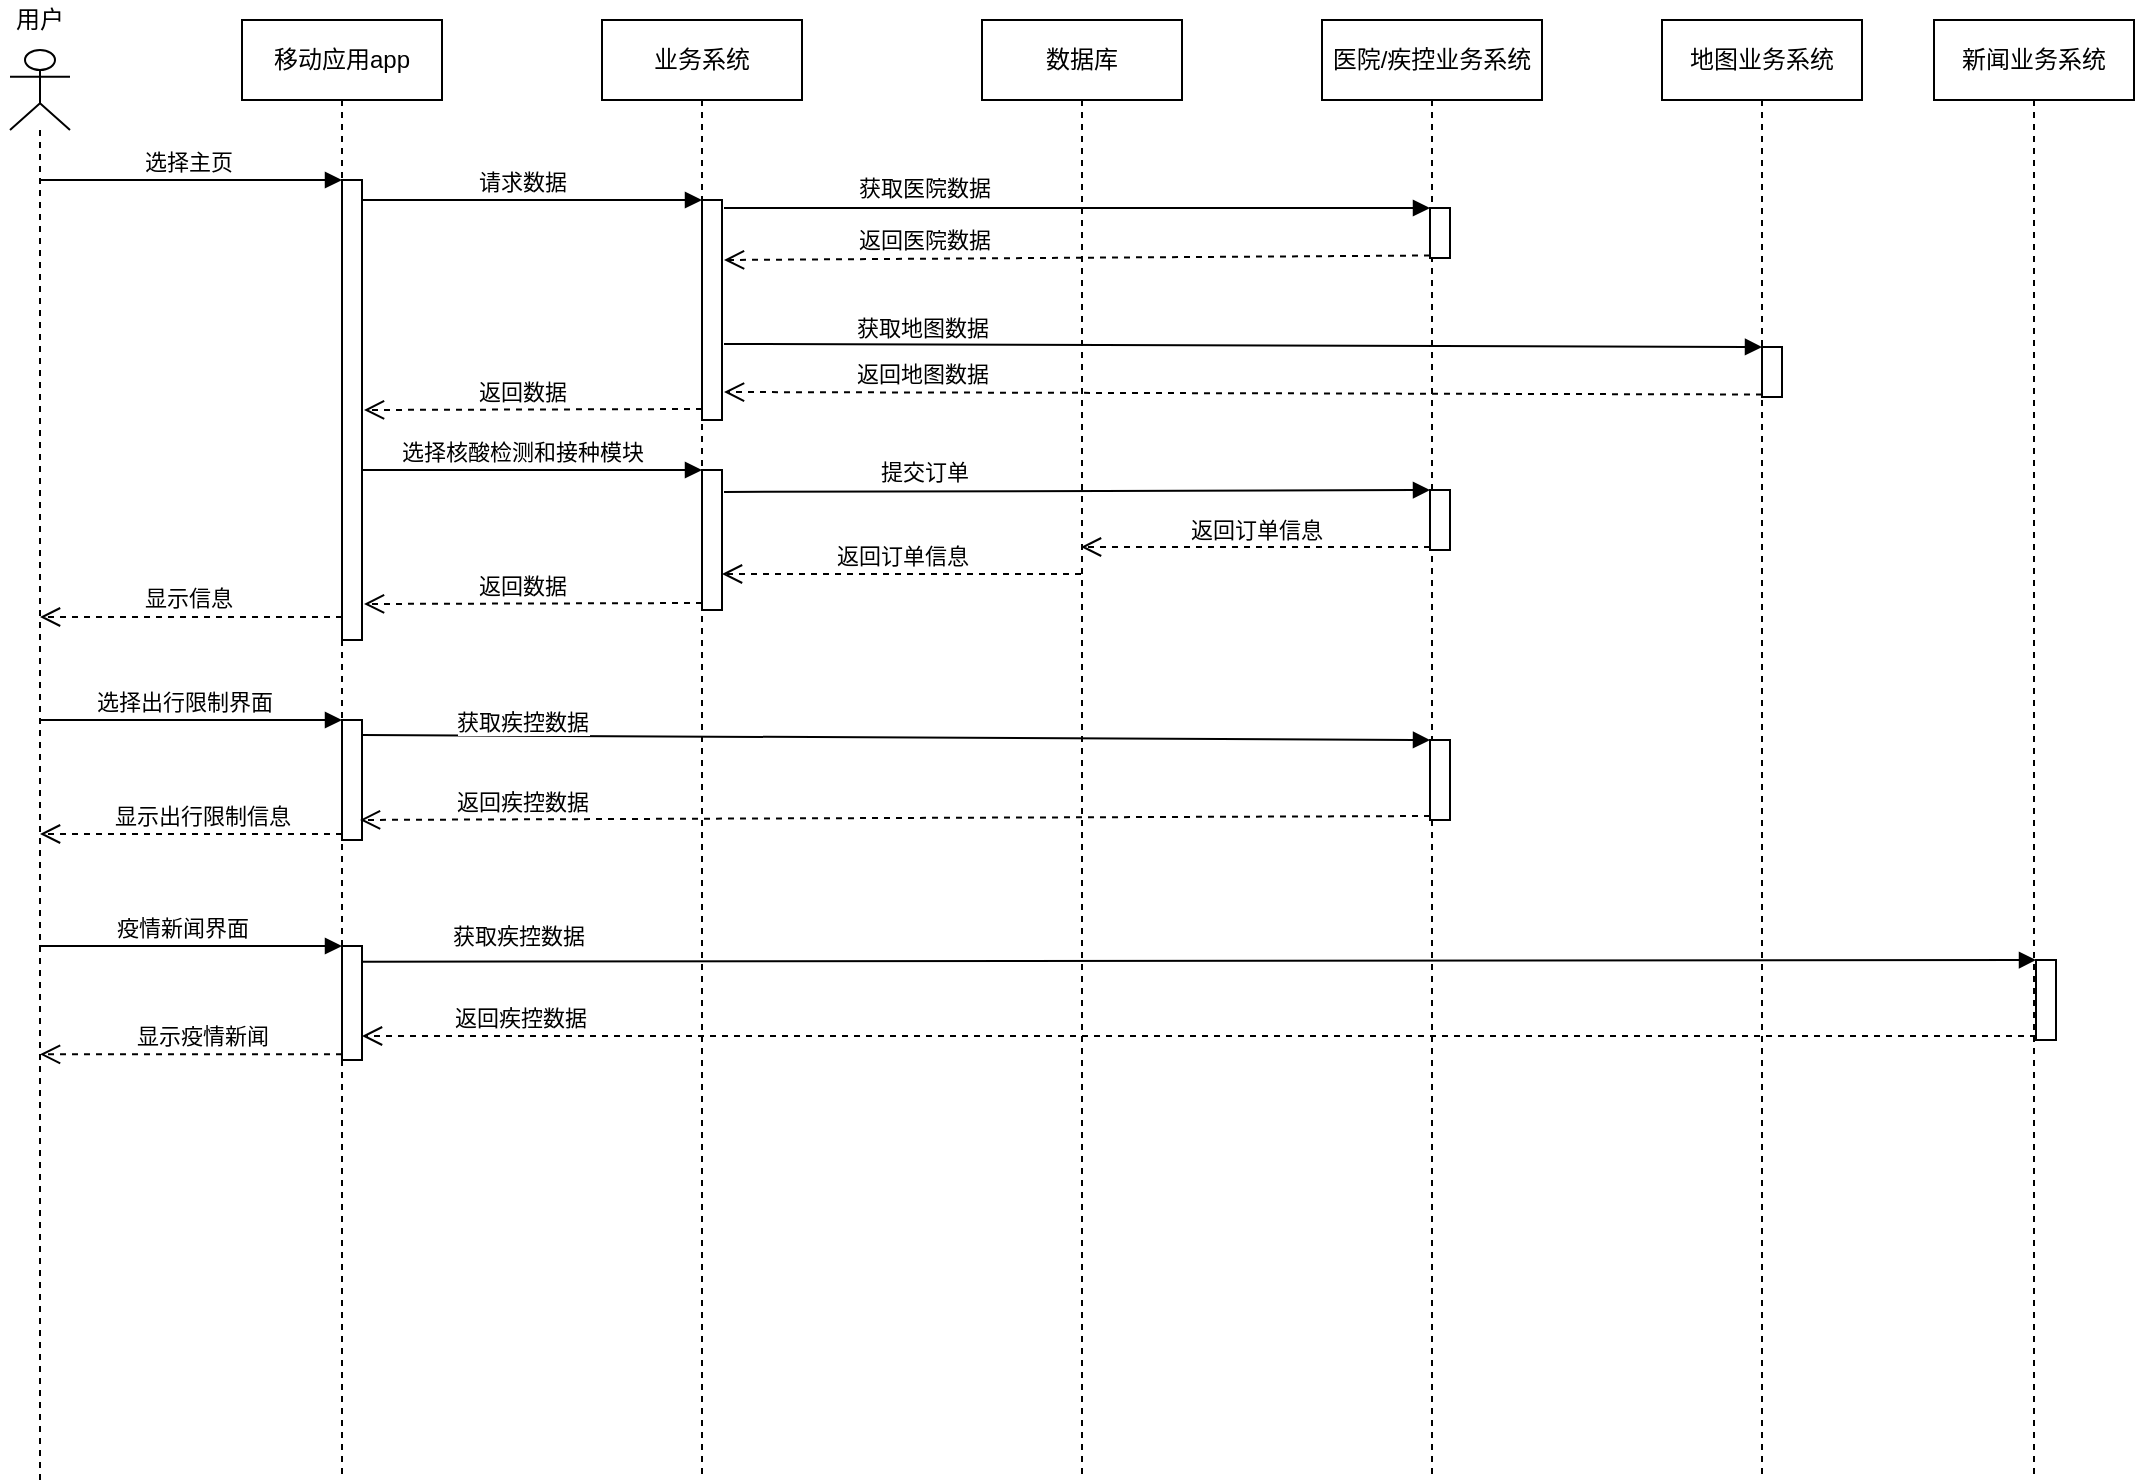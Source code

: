 <mxfile version="14.8.4" type="github">
  <diagram name="Page-1" id="13e1069c-82ec-6db2-03f1-153e76fe0fe0">
    <mxGraphModel dx="1422" dy="754" grid="1" gridSize="10" guides="1" tooltips="1" connect="1" arrows="1" fold="1" page="1" pageScale="1" pageWidth="1100" pageHeight="850" background="none" math="0" shadow="0">
      <root>
        <mxCell id="0" />
        <mxCell id="1" parent="0" />
        <mxCell id="oP3wAesygdWyLUDpBNUL-1" value="" style="shape=umlLifeline;participant=umlActor;perimeter=lifelinePerimeter;whiteSpace=wrap;html=1;container=1;collapsible=0;recursiveResize=0;verticalAlign=top;spacingTop=36;outlineConnect=0;size=40;" vertex="1" parent="1">
          <mxGeometry x="144" y="125" width="30" height="715" as="geometry" />
        </mxCell>
        <mxCell id="oP3wAesygdWyLUDpBNUL-2" value="移动应用app" style="shape=umlLifeline;perimeter=lifelinePerimeter;whiteSpace=wrap;html=1;container=1;collapsible=0;recursiveResize=0;outlineConnect=0;" vertex="1" parent="1">
          <mxGeometry x="260" y="110" width="100" height="730" as="geometry" />
        </mxCell>
        <mxCell id="oP3wAesygdWyLUDpBNUL-32" value="" style="html=1;points=[];perimeter=orthogonalPerimeter;" vertex="1" parent="oP3wAesygdWyLUDpBNUL-2">
          <mxGeometry x="50" y="350" width="10" height="60" as="geometry" />
        </mxCell>
        <mxCell id="oP3wAesygdWyLUDpBNUL-3" value="业务系统" style="shape=umlLifeline;perimeter=lifelinePerimeter;whiteSpace=wrap;html=1;container=1;collapsible=0;recursiveResize=0;outlineConnect=0;" vertex="1" parent="1">
          <mxGeometry x="440" y="110" width="100" height="730" as="geometry" />
        </mxCell>
        <mxCell id="oP3wAesygdWyLUDpBNUL-4" value="数据库" style="shape=umlLifeline;perimeter=lifelinePerimeter;whiteSpace=wrap;html=1;container=1;collapsible=0;recursiveResize=0;outlineConnect=0;" vertex="1" parent="1">
          <mxGeometry x="630" y="110" width="100" height="730" as="geometry" />
        </mxCell>
        <mxCell id="oP3wAesygdWyLUDpBNUL-5" value="医院/疾控业务系统" style="shape=umlLifeline;perimeter=lifelinePerimeter;whiteSpace=wrap;html=1;container=1;collapsible=0;recursiveResize=0;outlineConnect=0;" vertex="1" parent="1">
          <mxGeometry x="800" y="110" width="110" height="730" as="geometry" />
        </mxCell>
        <mxCell id="oP3wAesygdWyLUDpBNUL-13" value="" style="html=1;points=[];perimeter=orthogonalPerimeter;" vertex="1" parent="oP3wAesygdWyLUDpBNUL-5">
          <mxGeometry x="54" y="94" width="10" height="25" as="geometry" />
        </mxCell>
        <mxCell id="oP3wAesygdWyLUDpBNUL-20" value="" style="html=1;points=[];perimeter=orthogonalPerimeter;" vertex="1" parent="oP3wAesygdWyLUDpBNUL-5">
          <mxGeometry x="54" y="235" width="10" height="30" as="geometry" />
        </mxCell>
        <mxCell id="oP3wAesygdWyLUDpBNUL-6" value="地图业务系统" style="shape=umlLifeline;perimeter=lifelinePerimeter;whiteSpace=wrap;html=1;container=1;collapsible=0;recursiveResize=0;outlineConnect=0;" vertex="1" parent="1">
          <mxGeometry x="970" y="110" width="100" height="730" as="geometry" />
        </mxCell>
        <mxCell id="oP3wAesygdWyLUDpBNUL-7" value="" style="html=1;points=[];perimeter=orthogonalPerimeter;" vertex="1" parent="1">
          <mxGeometry x="310" y="190" width="10" height="230" as="geometry" />
        </mxCell>
        <mxCell id="oP3wAesygdWyLUDpBNUL-8" value="选择主页" style="html=1;verticalAlign=bottom;endArrow=block;entryX=0;entryY=0;" edge="1" target="oP3wAesygdWyLUDpBNUL-7" parent="1" source="oP3wAesygdWyLUDpBNUL-1">
          <mxGeometry x="-0.021" relative="1" as="geometry">
            <mxPoint x="450" y="320" as="sourcePoint" />
            <mxPoint as="offset" />
          </mxGeometry>
        </mxCell>
        <mxCell id="oP3wAesygdWyLUDpBNUL-9" value="显示信息" style="html=1;verticalAlign=bottom;endArrow=open;dashed=1;endSize=8;exitX=0;exitY=0.95;" edge="1" source="oP3wAesygdWyLUDpBNUL-7" parent="1" target="oP3wAesygdWyLUDpBNUL-1">
          <mxGeometry x="0.021" relative="1" as="geometry">
            <mxPoint x="450" y="396" as="targetPoint" />
            <mxPoint as="offset" />
          </mxGeometry>
        </mxCell>
        <mxCell id="oP3wAesygdWyLUDpBNUL-11" value="请求数据" style="html=1;verticalAlign=bottom;endArrow=block;entryX=0;entryY=0;" edge="1" target="oP3wAesygdWyLUDpBNUL-10" parent="1">
          <mxGeometry x="-0.059" relative="1" as="geometry">
            <mxPoint x="320" y="200" as="sourcePoint" />
            <mxPoint as="offset" />
          </mxGeometry>
        </mxCell>
        <mxCell id="oP3wAesygdWyLUDpBNUL-10" value="" style="html=1;points=[];perimeter=orthogonalPerimeter;" vertex="1" parent="1">
          <mxGeometry x="490" y="200" width="10" height="110" as="geometry" />
        </mxCell>
        <mxCell id="oP3wAesygdWyLUDpBNUL-12" value="返回数据" style="html=1;verticalAlign=bottom;endArrow=open;dashed=1;endSize=8;exitX=0;exitY=0.95;" edge="1" source="oP3wAesygdWyLUDpBNUL-10" parent="1">
          <mxGeometry x="0.059" relative="1" as="geometry">
            <mxPoint x="321" y="305" as="targetPoint" />
            <mxPoint x="-1" as="offset" />
          </mxGeometry>
        </mxCell>
        <mxCell id="oP3wAesygdWyLUDpBNUL-14" value="获取医院数据" style="html=1;verticalAlign=bottom;endArrow=block;entryX=0;entryY=0;" edge="1" target="oP3wAesygdWyLUDpBNUL-13" parent="1">
          <mxGeometry x="-0.433" y="1" relative="1" as="geometry">
            <mxPoint x="501" y="204" as="sourcePoint" />
            <mxPoint as="offset" />
          </mxGeometry>
        </mxCell>
        <mxCell id="oP3wAesygdWyLUDpBNUL-15" value="返回医院数据" style="html=1;verticalAlign=bottom;endArrow=open;dashed=1;endSize=8;exitX=0;exitY=0.95;" edge="1" source="oP3wAesygdWyLUDpBNUL-13" parent="1">
          <mxGeometry x="0.433" relative="1" as="geometry">
            <mxPoint x="501" y="230" as="targetPoint" />
            <mxPoint as="offset" />
          </mxGeometry>
        </mxCell>
        <mxCell id="oP3wAesygdWyLUDpBNUL-17" value="选择核酸检测和接种模块" style="html=1;verticalAlign=bottom;endArrow=block;entryX=0;entryY=0;" edge="1" parent="1" target="oP3wAesygdWyLUDpBNUL-18">
          <mxGeometry x="-0.059" relative="1" as="geometry">
            <mxPoint x="320" y="335" as="sourcePoint" />
            <mxPoint as="offset" />
          </mxGeometry>
        </mxCell>
        <mxCell id="oP3wAesygdWyLUDpBNUL-18" value="" style="html=1;points=[];perimeter=orthogonalPerimeter;" vertex="1" parent="1">
          <mxGeometry x="490" y="335" width="10" height="70" as="geometry" />
        </mxCell>
        <mxCell id="oP3wAesygdWyLUDpBNUL-19" value="返回数据" style="html=1;verticalAlign=bottom;endArrow=open;dashed=1;endSize=8;exitX=0;exitY=0.95;" edge="1" parent="1" source="oP3wAesygdWyLUDpBNUL-18">
          <mxGeometry x="0.059" relative="1" as="geometry">
            <mxPoint x="321" y="402" as="targetPoint" />
            <mxPoint x="-1" as="offset" />
          </mxGeometry>
        </mxCell>
        <mxCell id="oP3wAesygdWyLUDpBNUL-21" value="提交订单" style="html=1;verticalAlign=bottom;endArrow=block;entryX=0;entryY=0;exitX=1.1;exitY=0.157;exitDx=0;exitDy=0;exitPerimeter=0;" edge="1" target="oP3wAesygdWyLUDpBNUL-20" parent="1" source="oP3wAesygdWyLUDpBNUL-18">
          <mxGeometry x="-0.433" y="1" relative="1" as="geometry">
            <mxPoint x="785" y="345" as="sourcePoint" />
            <mxPoint as="offset" />
          </mxGeometry>
        </mxCell>
        <mxCell id="oP3wAesygdWyLUDpBNUL-22" value="返回订单信息" style="html=1;verticalAlign=bottom;endArrow=open;dashed=1;endSize=8;exitX=0;exitY=0.95;" edge="1" source="oP3wAesygdWyLUDpBNUL-20" parent="1">
          <mxGeometry relative="1" as="geometry">
            <mxPoint x="679.5" y="373.5" as="targetPoint" />
          </mxGeometry>
        </mxCell>
        <mxCell id="oP3wAesygdWyLUDpBNUL-23" value="返回订单信息" style="html=1;verticalAlign=bottom;endArrow=open;dashed=1;endSize=8;" edge="1" parent="1">
          <mxGeometry relative="1" as="geometry">
            <mxPoint x="500" y="387" as="targetPoint" />
            <mxPoint x="679.5" y="387" as="sourcePoint" />
          </mxGeometry>
        </mxCell>
        <mxCell id="oP3wAesygdWyLUDpBNUL-24" value="" style="html=1;points=[];perimeter=orthogonalPerimeter;" vertex="1" parent="1">
          <mxGeometry x="1020" y="273.5" width="10" height="25" as="geometry" />
        </mxCell>
        <mxCell id="oP3wAesygdWyLUDpBNUL-28" value="获取地图数据" style="html=1;verticalAlign=bottom;endArrow=block;entryX=0;entryY=0;exitX=1.1;exitY=0.15;exitDx=0;exitDy=0;exitPerimeter=0;" edge="1" parent="1" target="oP3wAesygdWyLUDpBNUL-24">
          <mxGeometry x="-0.619" y="-1" relative="1" as="geometry">
            <mxPoint x="501" y="272" as="sourcePoint" />
            <mxPoint as="offset" />
          </mxGeometry>
        </mxCell>
        <mxCell id="oP3wAesygdWyLUDpBNUL-29" value="返回地图数据" style="html=1;verticalAlign=bottom;endArrow=open;dashed=1;endSize=8;exitX=0;exitY=0.95;" edge="1" parent="1" source="oP3wAesygdWyLUDpBNUL-24">
          <mxGeometry x="0.619" relative="1" as="geometry">
            <mxPoint x="501" y="296" as="targetPoint" />
            <mxPoint as="offset" />
          </mxGeometry>
        </mxCell>
        <mxCell id="oP3wAesygdWyLUDpBNUL-30" value="用户" style="text;html=1;strokeColor=none;fillColor=none;align=center;verticalAlign=middle;whiteSpace=wrap;rounded=0;" vertex="1" parent="1">
          <mxGeometry x="139" y="100" width="40" height="20" as="geometry" />
        </mxCell>
        <mxCell id="oP3wAesygdWyLUDpBNUL-33" value="选择出行限制界面" style="html=1;verticalAlign=bottom;endArrow=block;entryX=0;entryY=0;" edge="1" target="oP3wAesygdWyLUDpBNUL-32" parent="1" source="oP3wAesygdWyLUDpBNUL-1">
          <mxGeometry x="-0.056" relative="1" as="geometry">
            <mxPoint x="240" y="460" as="sourcePoint" />
            <mxPoint as="offset" />
          </mxGeometry>
        </mxCell>
        <mxCell id="oP3wAesygdWyLUDpBNUL-34" value="显示出行限制信息" style="html=1;verticalAlign=bottom;endArrow=open;dashed=1;endSize=8;exitX=0;exitY=0.95;" edge="1" source="oP3wAesygdWyLUDpBNUL-32" parent="1" target="oP3wAesygdWyLUDpBNUL-1">
          <mxGeometry x="-0.076" relative="1" as="geometry">
            <mxPoint x="240" y="536" as="targetPoint" />
            <mxPoint as="offset" />
          </mxGeometry>
        </mxCell>
        <mxCell id="oP3wAesygdWyLUDpBNUL-38" value="" style="html=1;points=[];perimeter=orthogonalPerimeter;" vertex="1" parent="1">
          <mxGeometry x="854" y="470" width="10" height="40" as="geometry" />
        </mxCell>
        <mxCell id="oP3wAesygdWyLUDpBNUL-39" value="获取疾控数据" style="html=1;verticalAlign=bottom;endArrow=block;entryX=0;entryY=0;exitX=1;exitY=0.125;exitDx=0;exitDy=0;exitPerimeter=0;" edge="1" parent="1" target="oP3wAesygdWyLUDpBNUL-38" source="oP3wAesygdWyLUDpBNUL-32">
          <mxGeometry x="-0.7" y="-2" relative="1" as="geometry">
            <mxPoint x="499" y="480.02" as="sourcePoint" />
            <mxPoint as="offset" />
          </mxGeometry>
        </mxCell>
        <mxCell id="oP3wAesygdWyLUDpBNUL-40" value="返回疾控数据" style="html=1;verticalAlign=bottom;endArrow=open;dashed=1;endSize=8;exitX=0;exitY=0.95;entryX=0.9;entryY=0.833;entryDx=0;entryDy=0;entryPerimeter=0;" edge="1" parent="1" source="oP3wAesygdWyLUDpBNUL-38" target="oP3wAesygdWyLUDpBNUL-32">
          <mxGeometry x="0.697" relative="1" as="geometry">
            <mxPoint x="501" y="518" as="targetPoint" />
            <mxPoint as="offset" />
          </mxGeometry>
        </mxCell>
        <mxCell id="oP3wAesygdWyLUDpBNUL-41" value="" style="html=1;points=[];perimeter=orthogonalPerimeter;" vertex="1" parent="1">
          <mxGeometry x="310" y="573" width="10" height="57" as="geometry" />
        </mxCell>
        <mxCell id="oP3wAesygdWyLUDpBNUL-42" value="疫情新闻界面" style="html=1;verticalAlign=bottom;endArrow=block;entryX=0;entryY=0;" edge="1" parent="1" target="oP3wAesygdWyLUDpBNUL-41">
          <mxGeometry x="-0.056" relative="1" as="geometry">
            <mxPoint x="158.5" y="573" as="sourcePoint" />
            <mxPoint as="offset" />
          </mxGeometry>
        </mxCell>
        <mxCell id="oP3wAesygdWyLUDpBNUL-43" value="显示疫情新闻" style="html=1;verticalAlign=bottom;endArrow=open;dashed=1;endSize=8;exitX=0;exitY=0.95;" edge="1" parent="1" source="oP3wAesygdWyLUDpBNUL-41" target="oP3wAesygdWyLUDpBNUL-1">
          <mxGeometry x="-0.076" relative="1" as="geometry">
            <mxPoint x="158.5" y="649" as="targetPoint" />
            <mxPoint as="offset" />
          </mxGeometry>
        </mxCell>
        <mxCell id="oP3wAesygdWyLUDpBNUL-47" value="" style="html=1;points=[];perimeter=orthogonalPerimeter;" vertex="1" parent="1">
          <mxGeometry x="1157" y="580" width="10" height="40" as="geometry" />
        </mxCell>
        <mxCell id="oP3wAesygdWyLUDpBNUL-48" value="获取疾控数据" style="html=1;verticalAlign=bottom;endArrow=block;entryX=0;entryY=0;exitX=1;exitY=0.138;exitDx=0;exitDy=0;exitPerimeter=0;" edge="1" parent="1" source="oP3wAesygdWyLUDpBNUL-41" target="oP3wAesygdWyLUDpBNUL-47">
          <mxGeometry x="-0.812" y="4" relative="1" as="geometry">
            <mxPoint x="499" y="593.02" as="sourcePoint" />
            <mxPoint as="offset" />
          </mxGeometry>
        </mxCell>
        <mxCell id="oP3wAesygdWyLUDpBNUL-49" value="返回疾控数据" style="html=1;verticalAlign=bottom;endArrow=open;dashed=1;endSize=8;exitX=0;exitY=0.95;" edge="1" parent="1" source="oP3wAesygdWyLUDpBNUL-47">
          <mxGeometry x="0.812" relative="1" as="geometry">
            <mxPoint x="320" y="618" as="targetPoint" />
            <mxPoint as="offset" />
          </mxGeometry>
        </mxCell>
        <mxCell id="oP3wAesygdWyLUDpBNUL-50" value="新闻业务系统" style="shape=umlLifeline;perimeter=lifelinePerimeter;whiteSpace=wrap;html=1;container=1;collapsible=0;recursiveResize=0;outlineConnect=0;" vertex="1" parent="1">
          <mxGeometry x="1106" y="110" width="100" height="730" as="geometry" />
        </mxCell>
      </root>
    </mxGraphModel>
  </diagram>
</mxfile>
